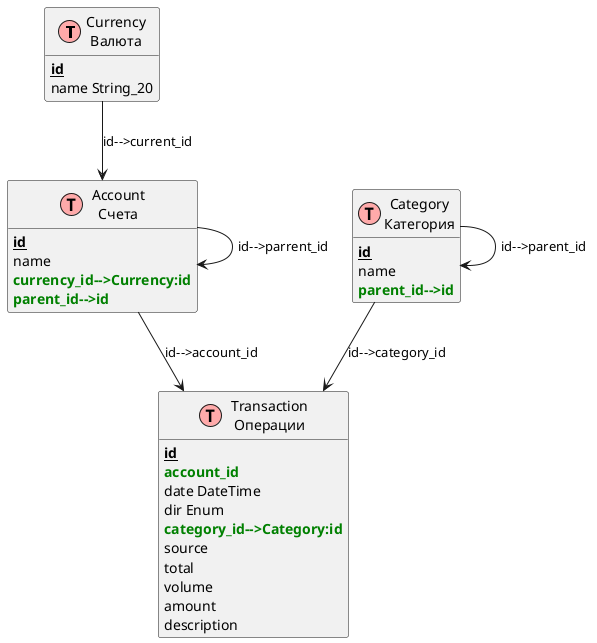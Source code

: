 

@startuml
!define table(name, desk) class name as "desk" << (T,#FFAAAA) >>
!define primary_key(x) <u><b>x</b></u>
!define fk_index(x) <color:green><b>x</b></color>
hide methods
hide stereotypes

table(Currency, Currency\nВалюта) {
  primary_key(id)
  name String_20
}

table(Account, Account\nCчета) {
  primary_key(id)
  name
  fk_index(currency_id-->Currency:id)
  fk_index(parent_id-->id)
}

table(Category, Category\nКатегория) {
  primary_key(id)
  name
  fk_index(parent_id-->id)
}

table(Transaction, Transaction\nОперации) {
    primary_key(id)
    fk_index(account_id)
    date DateTime
    dir Enum
    fk_index(category_id-->Category:id)
    source
    total
    volume
    amount
    description
}

' relationships
' one-to-one relationship

' one to may relationship
Account --> Account : "id-->parrent_id"
Account --> Transaction : "id-->account_id"
Currency --> Account : "id-->current_id"
Category --> Category : "id-->parent_id"
Category --> Transaction : "id-->category_id"

' many to many relationship
' Add mark if you like


@enduml

